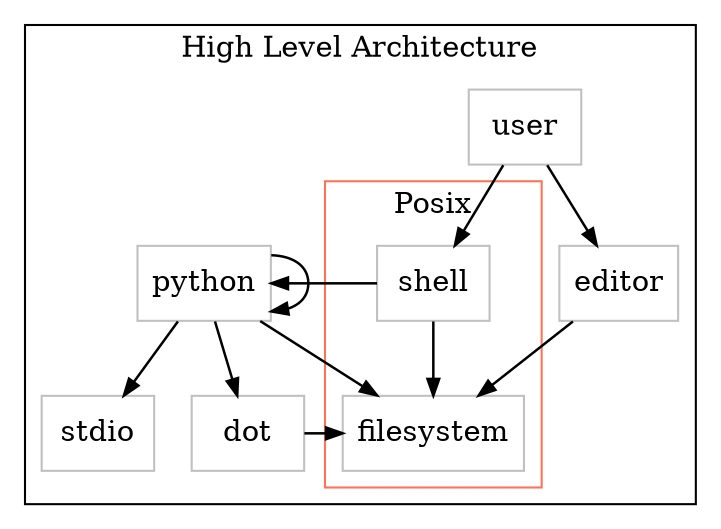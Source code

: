 digraph G {
compound=true;
    subgraph cluster1 {
    label="High Level Architecture";
    color="Black";
        node2 [label="editor" shape="box", margin="0.1", color="Grey"];
        node3 [label="user" shape="box", margin="0.1", color="Grey"];
        node7 [label="python" shape="box", margin="0.1", color="Grey"];
        node8 [label="stdio" shape="box", margin="0.1", color="Grey"];
        node9 [label="dot" shape="box", margin="0.1", color="Grey"];
        subgraph cluster4 {
        label="Posix";
        color="Coral1";
            node5 [label="filesystem" shape="box", margin="0.1", color="Grey"];
            node6 [label="shell" shape="box", margin="0.1", color="Grey"];
        }
    }
node3->node2 [label="" fontsize="10", penwidth="1.2", arrowsize="0.8"];
node2->node5 [label="" fontsize="10", penwidth="1.2", arrowsize="0.8"];
node3->node6 [label="" fontsize="10", penwidth="1.2", arrowsize="0.8"];
node6->node7 [label="" fontsize="10", penwidth="1.2", arrowsize="0.8"];
node7->node7 [label="" fontsize="10", penwidth="1.2", arrowsize="0.8"];
node7->node8 [label="" fontsize="10", penwidth="1.2", arrowsize="0.8"];
node6->node5 [label="" fontsize="10", penwidth="1.2", arrowsize="0.8"];
node7->node5 [label="" fontsize="10", penwidth="1.2", arrowsize="0.8"];
node7->node9 [label="" fontsize="10", penwidth="1.2", arrowsize="0.8"];
node9->node5 [label="" fontsize="10", penwidth="1.2", arrowsize="0.8"];
}